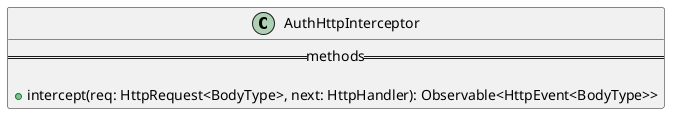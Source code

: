 @startuml AuthHttpInterceptor

class AuthHttpInterceptor {
  == methods ==

  + intercept(req: HttpRequest<BodyType>, next: HttpHandler): Observable<HttpEvent<BodyType>>
}
@enduml
